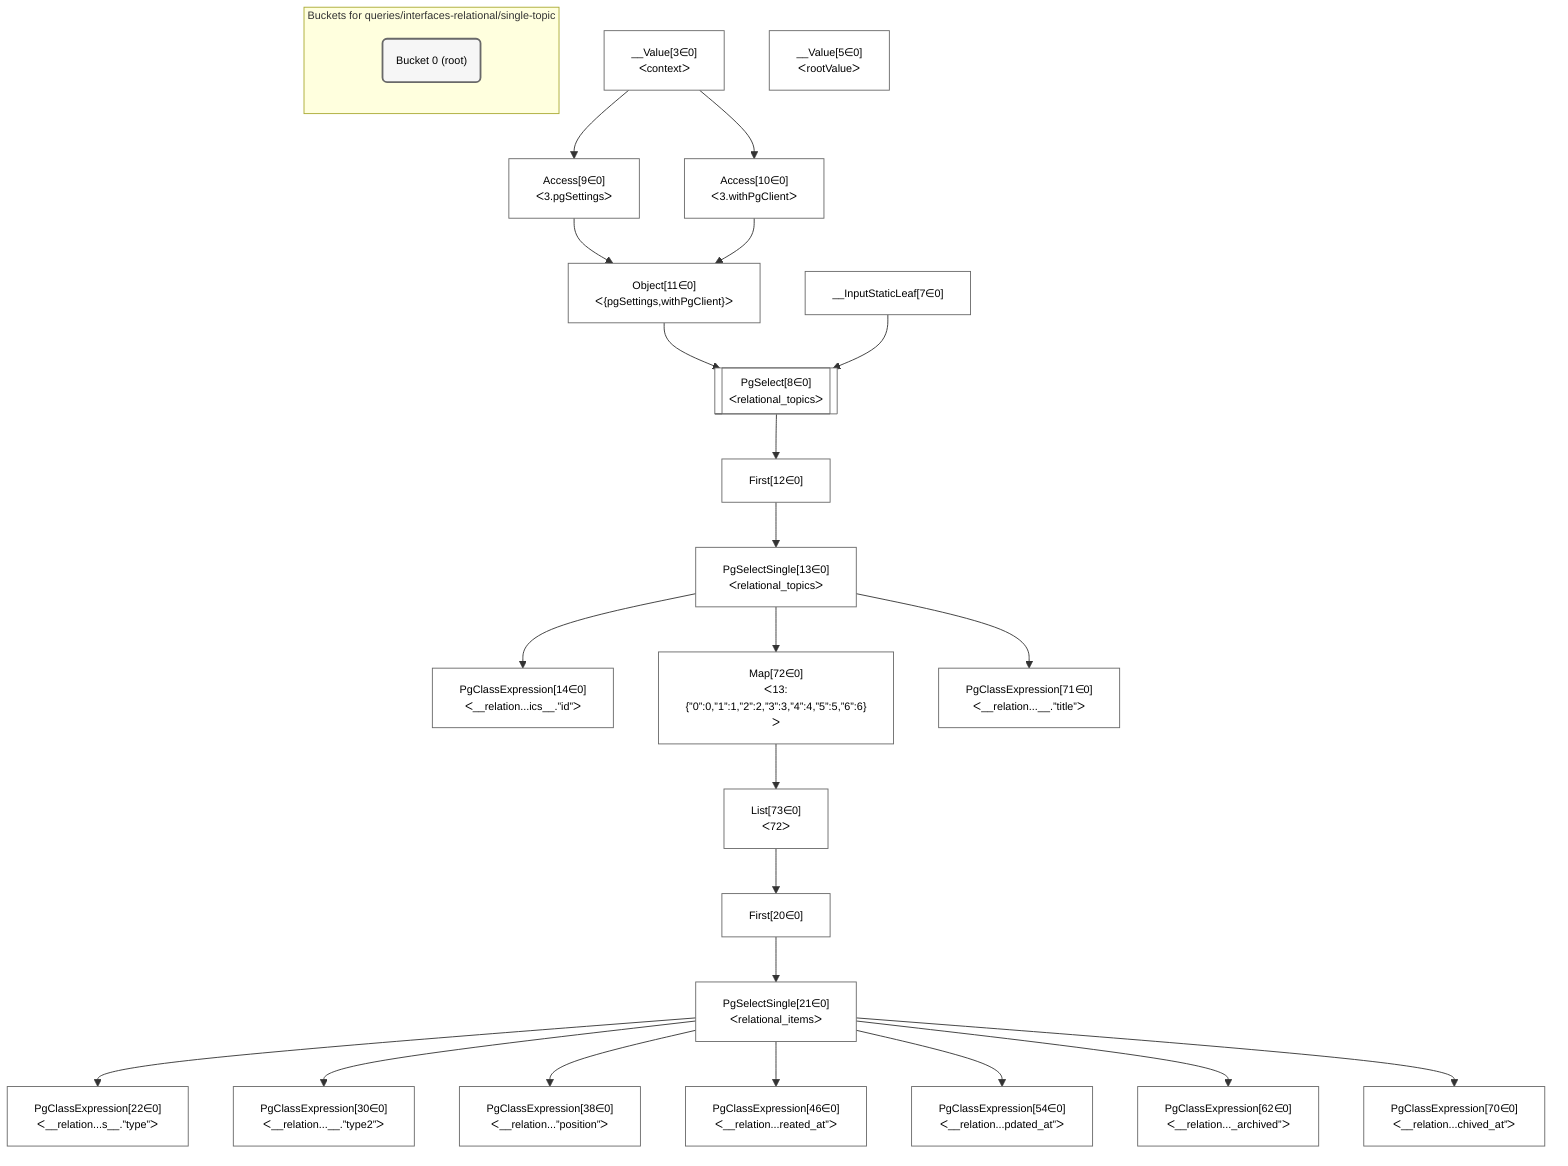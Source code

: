 %%{init: {'themeVariables': { 'fontSize': '12px'}}}%%
graph TD
    classDef path fill:#eee,stroke:#000,color:#000
    classDef plan fill:#fff,stroke-width:1px,color:#000
    classDef itemplan fill:#fff,stroke-width:2px,color:#000
    classDef sideeffectplan fill:#f00,stroke-width:2px,color:#000
    classDef bucket fill:#f6f6f6,color:#000,stroke-width:2px,text-align:left


    %% define steps
    __Value3["__Value[3∈0]<br />ᐸcontextᐳ"]:::plan
    __Value5["__Value[5∈0]<br />ᐸrootValueᐳ"]:::plan
    __InputStaticLeaf7["__InputStaticLeaf[7∈0]"]:::plan
    Access9["Access[9∈0]<br />ᐸ3.pgSettingsᐳ"]:::plan
    Access10["Access[10∈0]<br />ᐸ3.withPgClientᐳ"]:::plan
    Object11["Object[11∈0]<br />ᐸ{pgSettings,withPgClient}ᐳ"]:::plan
    PgSelect8[["PgSelect[8∈0]<br />ᐸrelational_topicsᐳ"]]:::plan
    First12["First[12∈0]"]:::plan
    PgSelectSingle13["PgSelectSingle[13∈0]<br />ᐸrelational_topicsᐳ"]:::plan
    PgClassExpression14["PgClassExpression[14∈0]<br />ᐸ__relation...ics__.”id”ᐳ"]:::plan
    Map72["Map[72∈0]<br />ᐸ13:{”0”:0,”1”:1,”2”:2,”3”:3,”4”:4,”5”:5,”6”:6}ᐳ"]:::plan
    List73["List[73∈0]<br />ᐸ72ᐳ"]:::plan
    First20["First[20∈0]"]:::plan
    PgSelectSingle21["PgSelectSingle[21∈0]<br />ᐸrelational_itemsᐳ"]:::plan
    PgClassExpression22["PgClassExpression[22∈0]<br />ᐸ__relation...s__.”type”ᐳ"]:::plan
    PgClassExpression30["PgClassExpression[30∈0]<br />ᐸ__relation...__.”type2”ᐳ"]:::plan
    PgClassExpression38["PgClassExpression[38∈0]<br />ᐸ__relation...”position”ᐳ"]:::plan
    PgClassExpression46["PgClassExpression[46∈0]<br />ᐸ__relation...reated_at”ᐳ"]:::plan
    PgClassExpression54["PgClassExpression[54∈0]<br />ᐸ__relation...pdated_at”ᐳ"]:::plan
    PgClassExpression62["PgClassExpression[62∈0]<br />ᐸ__relation..._archived”ᐳ"]:::plan
    PgClassExpression70["PgClassExpression[70∈0]<br />ᐸ__relation...chived_at”ᐳ"]:::plan
    PgClassExpression71["PgClassExpression[71∈0]<br />ᐸ__relation...__.”title”ᐳ"]:::plan

    %% plan dependencies
    __Value3 --> Access9
    __Value3 --> Access10
    Access9 & Access10 --> Object11
    Object11 & __InputStaticLeaf7 --> PgSelect8
    PgSelect8 --> First12
    First12 --> PgSelectSingle13
    PgSelectSingle13 --> PgClassExpression14
    PgSelectSingle13 --> Map72
    Map72 --> List73
    List73 --> First20
    First20 --> PgSelectSingle21
    PgSelectSingle21 --> PgClassExpression22
    PgSelectSingle21 --> PgClassExpression30
    PgSelectSingle21 --> PgClassExpression38
    PgSelectSingle21 --> PgClassExpression46
    PgSelectSingle21 --> PgClassExpression54
    PgSelectSingle21 --> PgClassExpression62
    PgSelectSingle21 --> PgClassExpression70
    PgSelectSingle13 --> PgClassExpression71

    subgraph "Buckets for queries/interfaces-relational/single-topic"
    Bucket0("Bucket 0 (root)"):::bucket
    classDef bucket0 stroke:#696969
    class Bucket0,__Value3,__Value5,__InputStaticLeaf7,PgSelect8,Access9,Access10,Object11,First12,PgSelectSingle13,PgClassExpression14,First20,PgSelectSingle21,PgClassExpression22,PgClassExpression30,PgClassExpression38,PgClassExpression46,PgClassExpression54,PgClassExpression62,PgClassExpression70,PgClassExpression71,Map72,List73 bucket0
    end